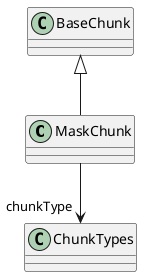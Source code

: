 @startuml
class MaskChunk {
}
BaseChunk <|-- MaskChunk
MaskChunk --> "chunkType" ChunkTypes
@enduml
